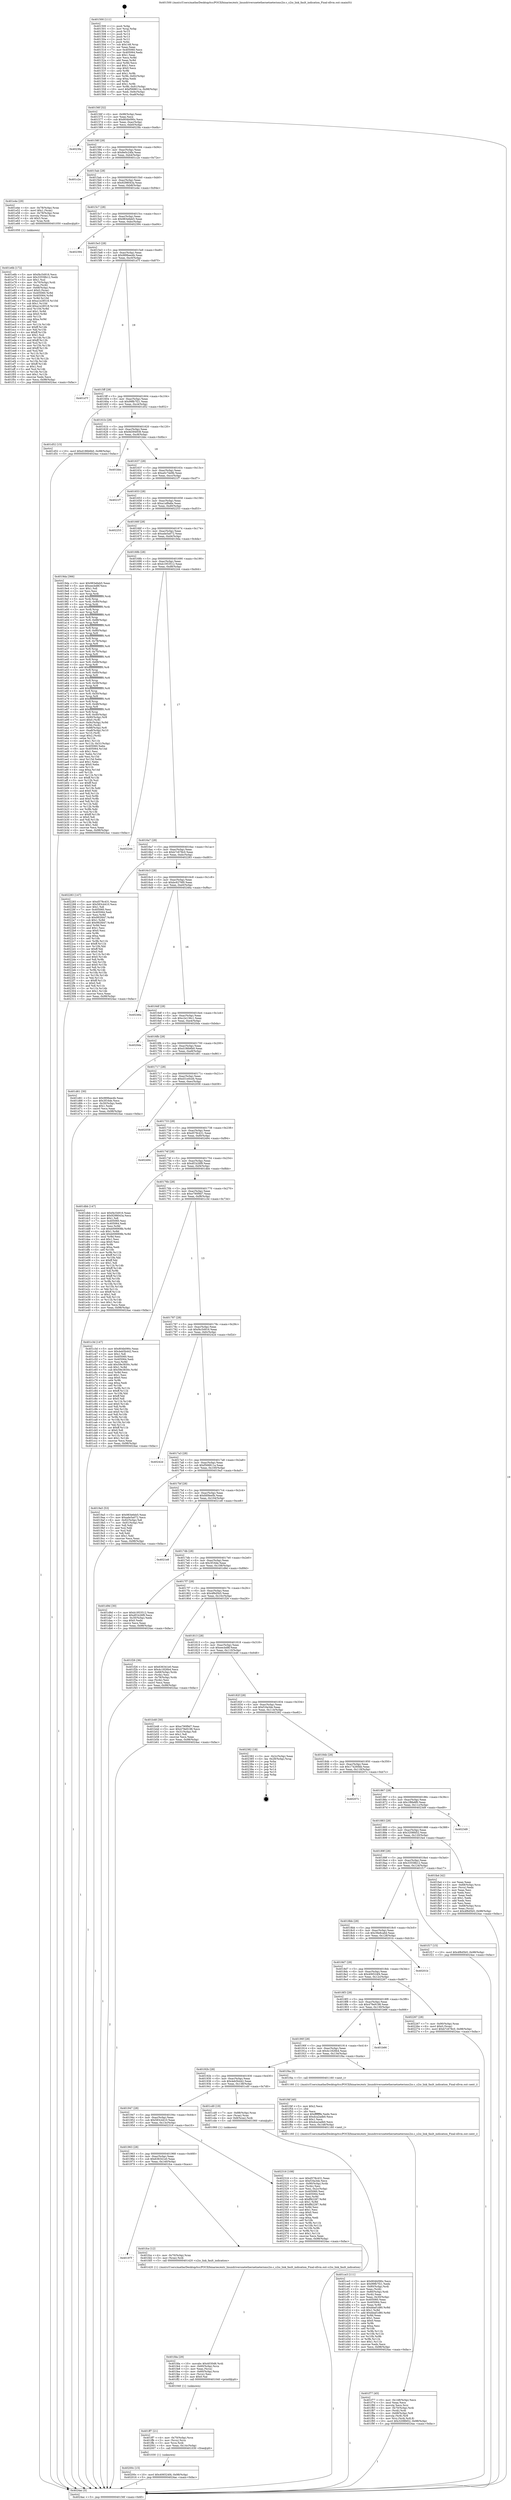 digraph "0x401500" {
  label = "0x401500 (/mnt/c/Users/mathe/Desktop/tcc/POCII/binaries/extr_linuxdriversnetethernetneterions2io.c_s2io_link_fault_indication_Final-ollvm.out::main(0))"
  labelloc = "t"
  node[shape=record]

  Entry [label="",width=0.3,height=0.3,shape=circle,fillcolor=black,style=filled]
  "0x40156f" [label="{
     0x40156f [32]\l
     | [instrs]\l
     &nbsp;&nbsp;0x40156f \<+6\>: mov -0x98(%rbp),%eax\l
     &nbsp;&nbsp;0x401575 \<+2\>: mov %eax,%ecx\l
     &nbsp;&nbsp;0x401577 \<+6\>: sub $0x804b090c,%ecx\l
     &nbsp;&nbsp;0x40157d \<+6\>: mov %eax,-0xac(%rbp)\l
     &nbsp;&nbsp;0x401583 \<+6\>: mov %ecx,-0xb0(%rbp)\l
     &nbsp;&nbsp;0x401589 \<+6\>: je 00000000004023fa \<main+0xefa\>\l
  }"]
  "0x4023fa" [label="{
     0x4023fa\l
  }", style=dashed]
  "0x40158f" [label="{
     0x40158f [28]\l
     | [instrs]\l
     &nbsp;&nbsp;0x40158f \<+5\>: jmp 0000000000401594 \<main+0x94\>\l
     &nbsp;&nbsp;0x401594 \<+6\>: mov -0xac(%rbp),%eax\l
     &nbsp;&nbsp;0x40159a \<+5\>: sub $0x8e0c24fa,%eax\l
     &nbsp;&nbsp;0x40159f \<+6\>: mov %eax,-0xb4(%rbp)\l
     &nbsp;&nbsp;0x4015a5 \<+6\>: je 0000000000401c2e \<main+0x72e\>\l
  }"]
  Exit [label="",width=0.3,height=0.3,shape=circle,fillcolor=black,style=filled,peripheries=2]
  "0x401c2e" [label="{
     0x401c2e\l
  }", style=dashed]
  "0x4015ab" [label="{
     0x4015ab [28]\l
     | [instrs]\l
     &nbsp;&nbsp;0x4015ab \<+5\>: jmp 00000000004015b0 \<main+0xb0\>\l
     &nbsp;&nbsp;0x4015b0 \<+6\>: mov -0xac(%rbp),%eax\l
     &nbsp;&nbsp;0x4015b6 \<+5\>: sub $0x9298043a,%eax\l
     &nbsp;&nbsp;0x4015bb \<+6\>: mov %eax,-0xb8(%rbp)\l
     &nbsp;&nbsp;0x4015c1 \<+6\>: je 0000000000401e4e \<main+0x94e\>\l
  }"]
  "0x40200c" [label="{
     0x40200c [15]\l
     | [instrs]\l
     &nbsp;&nbsp;0x40200c \<+10\>: movl $0x406524f4,-0x98(%rbp)\l
     &nbsp;&nbsp;0x402016 \<+5\>: jmp 00000000004024ac \<main+0xfac\>\l
  }"]
  "0x401e4e" [label="{
     0x401e4e [29]\l
     | [instrs]\l
     &nbsp;&nbsp;0x401e4e \<+4\>: mov -0x78(%rbp),%rax\l
     &nbsp;&nbsp;0x401e52 \<+6\>: movl $0x1,(%rax)\l
     &nbsp;&nbsp;0x401e58 \<+4\>: mov -0x78(%rbp),%rax\l
     &nbsp;&nbsp;0x401e5c \<+3\>: movslq (%rax),%rax\l
     &nbsp;&nbsp;0x401e5f \<+4\>: shl $0x3,%rax\l
     &nbsp;&nbsp;0x401e63 \<+3\>: mov %rax,%rdi\l
     &nbsp;&nbsp;0x401e66 \<+5\>: call 0000000000401050 \<malloc@plt\>\l
     | [calls]\l
     &nbsp;&nbsp;0x401050 \{1\} (unknown)\l
  }"]
  "0x4015c7" [label="{
     0x4015c7 [28]\l
     | [instrs]\l
     &nbsp;&nbsp;0x4015c7 \<+5\>: jmp 00000000004015cc \<main+0xcc\>\l
     &nbsp;&nbsp;0x4015cc \<+6\>: mov -0xac(%rbp),%eax\l
     &nbsp;&nbsp;0x4015d2 \<+5\>: sub $0x983e6eb5,%eax\l
     &nbsp;&nbsp;0x4015d7 \<+6\>: mov %eax,-0xbc(%rbp)\l
     &nbsp;&nbsp;0x4015dd \<+6\>: je 0000000000402394 \<main+0xe94\>\l
  }"]
  "0x401ff7" [label="{
     0x401ff7 [21]\l
     | [instrs]\l
     &nbsp;&nbsp;0x401ff7 \<+4\>: mov -0x70(%rbp),%rcx\l
     &nbsp;&nbsp;0x401ffb \<+3\>: mov (%rcx),%rcx\l
     &nbsp;&nbsp;0x401ffe \<+3\>: mov %rcx,%rdi\l
     &nbsp;&nbsp;0x402001 \<+6\>: mov %eax,-0x14c(%rbp)\l
     &nbsp;&nbsp;0x402007 \<+5\>: call 0000000000401030 \<free@plt\>\l
     | [calls]\l
     &nbsp;&nbsp;0x401030 \{1\} (unknown)\l
  }"]
  "0x402394" [label="{
     0x402394\l
  }", style=dashed]
  "0x4015e3" [label="{
     0x4015e3 [28]\l
     | [instrs]\l
     &nbsp;&nbsp;0x4015e3 \<+5\>: jmp 00000000004015e8 \<main+0xe8\>\l
     &nbsp;&nbsp;0x4015e8 \<+6\>: mov -0xac(%rbp),%eax\l
     &nbsp;&nbsp;0x4015ee \<+5\>: sub $0x989bee4b,%eax\l
     &nbsp;&nbsp;0x4015f3 \<+6\>: mov %eax,-0xc0(%rbp)\l
     &nbsp;&nbsp;0x4015f9 \<+6\>: je 0000000000401d7f \<main+0x87f\>\l
  }"]
  "0x401fda" [label="{
     0x401fda [29]\l
     | [instrs]\l
     &nbsp;&nbsp;0x401fda \<+10\>: movabs $0x4030d6,%rdi\l
     &nbsp;&nbsp;0x401fe4 \<+4\>: mov -0x60(%rbp),%rcx\l
     &nbsp;&nbsp;0x401fe8 \<+2\>: mov %eax,(%rcx)\l
     &nbsp;&nbsp;0x401fea \<+4\>: mov -0x60(%rbp),%rcx\l
     &nbsp;&nbsp;0x401fee \<+2\>: mov (%rcx),%esi\l
     &nbsp;&nbsp;0x401ff0 \<+2\>: mov $0x0,%al\l
     &nbsp;&nbsp;0x401ff2 \<+5\>: call 0000000000401040 \<printf@plt\>\l
     | [calls]\l
     &nbsp;&nbsp;0x401040 \{1\} (unknown)\l
  }"]
  "0x401d7f" [label="{
     0x401d7f\l
  }", style=dashed]
  "0x4015ff" [label="{
     0x4015ff [28]\l
     | [instrs]\l
     &nbsp;&nbsp;0x4015ff \<+5\>: jmp 0000000000401604 \<main+0x104\>\l
     &nbsp;&nbsp;0x401604 \<+6\>: mov -0xac(%rbp),%eax\l
     &nbsp;&nbsp;0x40160a \<+5\>: sub $0x99fb7f21,%eax\l
     &nbsp;&nbsp;0x40160f \<+6\>: mov %eax,-0xc4(%rbp)\l
     &nbsp;&nbsp;0x401615 \<+6\>: je 0000000000401d52 \<main+0x852\>\l
  }"]
  "0x40197f" [label="{
     0x40197f\l
  }", style=dashed]
  "0x401d52" [label="{
     0x401d52 [15]\l
     | [instrs]\l
     &nbsp;&nbsp;0x401d52 \<+10\>: movl $0xd186b6b0,-0x98(%rbp)\l
     &nbsp;&nbsp;0x401d5c \<+5\>: jmp 00000000004024ac \<main+0xfac\>\l
  }"]
  "0x40161b" [label="{
     0x40161b [28]\l
     | [instrs]\l
     &nbsp;&nbsp;0x40161b \<+5\>: jmp 0000000000401620 \<main+0x120\>\l
     &nbsp;&nbsp;0x401620 \<+6\>: mov -0xac(%rbp),%eax\l
     &nbsp;&nbsp;0x401626 \<+5\>: sub $0x9d394938,%eax\l
     &nbsp;&nbsp;0x40162b \<+6\>: mov %eax,-0xc8(%rbp)\l
     &nbsp;&nbsp;0x401631 \<+6\>: je 0000000000401bbc \<main+0x6bc\>\l
  }"]
  "0x401fce" [label="{
     0x401fce [12]\l
     | [instrs]\l
     &nbsp;&nbsp;0x401fce \<+4\>: mov -0x70(%rbp),%rax\l
     &nbsp;&nbsp;0x401fd2 \<+3\>: mov (%rax),%rdi\l
     &nbsp;&nbsp;0x401fd5 \<+5\>: call 0000000000401420 \<s2io_link_fault_indication\>\l
     | [calls]\l
     &nbsp;&nbsp;0x401420 \{1\} (/mnt/c/Users/mathe/Desktop/tcc/POCII/binaries/extr_linuxdriversnetethernetneterions2io.c_s2io_link_fault_indication_Final-ollvm.out::s2io_link_fault_indication)\l
  }"]
  "0x401bbc" [label="{
     0x401bbc\l
  }", style=dashed]
  "0x401637" [label="{
     0x401637 [28]\l
     | [instrs]\l
     &nbsp;&nbsp;0x401637 \<+5\>: jmp 000000000040163c \<main+0x13c\>\l
     &nbsp;&nbsp;0x40163c \<+6\>: mov -0xac(%rbp),%eax\l
     &nbsp;&nbsp;0x401642 \<+5\>: sub $0xa0c74e9b,%eax\l
     &nbsp;&nbsp;0x401647 \<+6\>: mov %eax,-0xcc(%rbp)\l
     &nbsp;&nbsp;0x40164d \<+6\>: je 00000000004021f7 \<main+0xcf7\>\l
  }"]
  "0x401963" [label="{
     0x401963 [28]\l
     | [instrs]\l
     &nbsp;&nbsp;0x401963 \<+5\>: jmp 0000000000401968 \<main+0x468\>\l
     &nbsp;&nbsp;0x401968 \<+6\>: mov -0xac(%rbp),%eax\l
     &nbsp;&nbsp;0x40196e \<+5\>: sub $0x636341e0,%eax\l
     &nbsp;&nbsp;0x401973 \<+6\>: mov %eax,-0x140(%rbp)\l
     &nbsp;&nbsp;0x401979 \<+6\>: je 0000000000401fce \<main+0xace\>\l
  }"]
  "0x4021f7" [label="{
     0x4021f7\l
  }", style=dashed]
  "0x401653" [label="{
     0x401653 [28]\l
     | [instrs]\l
     &nbsp;&nbsp;0x401653 \<+5\>: jmp 0000000000401658 \<main+0x158\>\l
     &nbsp;&nbsp;0x401658 \<+6\>: mov -0xac(%rbp),%eax\l
     &nbsp;&nbsp;0x40165e \<+5\>: sub $0xa1af8a6e,%eax\l
     &nbsp;&nbsp;0x401663 \<+6\>: mov %eax,-0xd0(%rbp)\l
     &nbsp;&nbsp;0x401669 \<+6\>: je 0000000000402253 \<main+0xd53\>\l
  }"]
  "0x402316" [label="{
     0x402316 [108]\l
     | [instrs]\l
     &nbsp;&nbsp;0x402316 \<+5\>: mov $0xd578c431,%eax\l
     &nbsp;&nbsp;0x40231b \<+5\>: mov $0xf16a3de,%ecx\l
     &nbsp;&nbsp;0x402320 \<+7\>: mov -0x90(%rbp),%rdx\l
     &nbsp;&nbsp;0x402327 \<+2\>: mov (%rdx),%esi\l
     &nbsp;&nbsp;0x402329 \<+3\>: mov %esi,-0x2c(%rbp)\l
     &nbsp;&nbsp;0x40232c \<+7\>: mov 0x405060,%esi\l
     &nbsp;&nbsp;0x402333 \<+7\>: mov 0x405064,%edi\l
     &nbsp;&nbsp;0x40233a \<+3\>: mov %esi,%r8d\l
     &nbsp;&nbsp;0x40233d \<+7\>: sub $0xff42287,%r8d\l
     &nbsp;&nbsp;0x402344 \<+4\>: sub $0x1,%r8d\l
     &nbsp;&nbsp;0x402348 \<+7\>: add $0xff42287,%r8d\l
     &nbsp;&nbsp;0x40234f \<+4\>: imul %r8d,%esi\l
     &nbsp;&nbsp;0x402353 \<+3\>: and $0x1,%esi\l
     &nbsp;&nbsp;0x402356 \<+3\>: cmp $0x0,%esi\l
     &nbsp;&nbsp;0x402359 \<+4\>: sete %r9b\l
     &nbsp;&nbsp;0x40235d \<+3\>: cmp $0xa,%edi\l
     &nbsp;&nbsp;0x402360 \<+4\>: setl %r10b\l
     &nbsp;&nbsp;0x402364 \<+3\>: mov %r9b,%r11b\l
     &nbsp;&nbsp;0x402367 \<+3\>: and %r10b,%r11b\l
     &nbsp;&nbsp;0x40236a \<+3\>: xor %r10b,%r9b\l
     &nbsp;&nbsp;0x40236d \<+3\>: or %r9b,%r11b\l
     &nbsp;&nbsp;0x402370 \<+4\>: test $0x1,%r11b\l
     &nbsp;&nbsp;0x402374 \<+3\>: cmovne %ecx,%eax\l
     &nbsp;&nbsp;0x402377 \<+6\>: mov %eax,-0x98(%rbp)\l
     &nbsp;&nbsp;0x40237d \<+5\>: jmp 00000000004024ac \<main+0xfac\>\l
  }"]
  "0x402253" [label="{
     0x402253\l
  }", style=dashed]
  "0x40166f" [label="{
     0x40166f [28]\l
     | [instrs]\l
     &nbsp;&nbsp;0x40166f \<+5\>: jmp 0000000000401674 \<main+0x174\>\l
     &nbsp;&nbsp;0x401674 \<+6\>: mov -0xac(%rbp),%eax\l
     &nbsp;&nbsp;0x40167a \<+5\>: sub $0xade5a072,%eax\l
     &nbsp;&nbsp;0x40167f \<+6\>: mov %eax,-0xd4(%rbp)\l
     &nbsp;&nbsp;0x401685 \<+6\>: je 00000000004019da \<main+0x4da\>\l
  }"]
  "0x401f77" [label="{
     0x401f77 [45]\l
     | [instrs]\l
     &nbsp;&nbsp;0x401f77 \<+6\>: mov -0x148(%rbp),%ecx\l
     &nbsp;&nbsp;0x401f7d \<+3\>: imul %eax,%ecx\l
     &nbsp;&nbsp;0x401f80 \<+3\>: movslq %ecx,%rsi\l
     &nbsp;&nbsp;0x401f83 \<+4\>: mov -0x70(%rbp),%rdi\l
     &nbsp;&nbsp;0x401f87 \<+3\>: mov (%rdi),%rdi\l
     &nbsp;&nbsp;0x401f8a \<+4\>: mov -0x68(%rbp),%r8\l
     &nbsp;&nbsp;0x401f8e \<+3\>: movslq (%r8),%r8\l
     &nbsp;&nbsp;0x401f91 \<+4\>: mov %rsi,(%rdi,%r8,8)\l
     &nbsp;&nbsp;0x401f95 \<+10\>: movl $0x3208fd52,-0x98(%rbp)\l
     &nbsp;&nbsp;0x401f9f \<+5\>: jmp 00000000004024ac \<main+0xfac\>\l
  }"]
  "0x4019da" [label="{
     0x4019da [366]\l
     | [instrs]\l
     &nbsp;&nbsp;0x4019da \<+5\>: mov $0x983e6eb5,%eax\l
     &nbsp;&nbsp;0x4019df \<+5\>: mov $0xeecbd8f,%ecx\l
     &nbsp;&nbsp;0x4019e4 \<+2\>: mov $0x1,%dl\l
     &nbsp;&nbsp;0x4019e6 \<+2\>: xor %esi,%esi\l
     &nbsp;&nbsp;0x4019e8 \<+3\>: mov %rsp,%rdi\l
     &nbsp;&nbsp;0x4019eb \<+4\>: add $0xfffffffffffffff0,%rdi\l
     &nbsp;&nbsp;0x4019ef \<+3\>: mov %rdi,%rsp\l
     &nbsp;&nbsp;0x4019f2 \<+7\>: mov %rdi,-0x90(%rbp)\l
     &nbsp;&nbsp;0x4019f9 \<+3\>: mov %rsp,%rdi\l
     &nbsp;&nbsp;0x4019fc \<+4\>: add $0xfffffffffffffff0,%rdi\l
     &nbsp;&nbsp;0x401a00 \<+3\>: mov %rdi,%rsp\l
     &nbsp;&nbsp;0x401a03 \<+3\>: mov %rsp,%r8\l
     &nbsp;&nbsp;0x401a06 \<+4\>: add $0xfffffffffffffff0,%r8\l
     &nbsp;&nbsp;0x401a0a \<+3\>: mov %r8,%rsp\l
     &nbsp;&nbsp;0x401a0d \<+7\>: mov %r8,-0x88(%rbp)\l
     &nbsp;&nbsp;0x401a14 \<+3\>: mov %rsp,%r8\l
     &nbsp;&nbsp;0x401a17 \<+4\>: add $0xfffffffffffffff0,%r8\l
     &nbsp;&nbsp;0x401a1b \<+3\>: mov %r8,%rsp\l
     &nbsp;&nbsp;0x401a1e \<+4\>: mov %r8,-0x80(%rbp)\l
     &nbsp;&nbsp;0x401a22 \<+3\>: mov %rsp,%r8\l
     &nbsp;&nbsp;0x401a25 \<+4\>: add $0xfffffffffffffff0,%r8\l
     &nbsp;&nbsp;0x401a29 \<+3\>: mov %r8,%rsp\l
     &nbsp;&nbsp;0x401a2c \<+4\>: mov %r8,-0x78(%rbp)\l
     &nbsp;&nbsp;0x401a30 \<+3\>: mov %rsp,%r8\l
     &nbsp;&nbsp;0x401a33 \<+4\>: add $0xfffffffffffffff0,%r8\l
     &nbsp;&nbsp;0x401a37 \<+3\>: mov %r8,%rsp\l
     &nbsp;&nbsp;0x401a3a \<+4\>: mov %r8,-0x70(%rbp)\l
     &nbsp;&nbsp;0x401a3e \<+3\>: mov %rsp,%r8\l
     &nbsp;&nbsp;0x401a41 \<+4\>: add $0xfffffffffffffff0,%r8\l
     &nbsp;&nbsp;0x401a45 \<+3\>: mov %r8,%rsp\l
     &nbsp;&nbsp;0x401a48 \<+4\>: mov %r8,-0x68(%rbp)\l
     &nbsp;&nbsp;0x401a4c \<+3\>: mov %rsp,%r8\l
     &nbsp;&nbsp;0x401a4f \<+4\>: add $0xfffffffffffffff0,%r8\l
     &nbsp;&nbsp;0x401a53 \<+3\>: mov %r8,%rsp\l
     &nbsp;&nbsp;0x401a56 \<+4\>: mov %r8,-0x60(%rbp)\l
     &nbsp;&nbsp;0x401a5a \<+3\>: mov %rsp,%r8\l
     &nbsp;&nbsp;0x401a5d \<+4\>: add $0xfffffffffffffff0,%r8\l
     &nbsp;&nbsp;0x401a61 \<+3\>: mov %r8,%rsp\l
     &nbsp;&nbsp;0x401a64 \<+4\>: mov %r8,-0x58(%rbp)\l
     &nbsp;&nbsp;0x401a68 \<+3\>: mov %rsp,%r8\l
     &nbsp;&nbsp;0x401a6b \<+4\>: add $0xfffffffffffffff0,%r8\l
     &nbsp;&nbsp;0x401a6f \<+3\>: mov %r8,%rsp\l
     &nbsp;&nbsp;0x401a72 \<+4\>: mov %r8,-0x50(%rbp)\l
     &nbsp;&nbsp;0x401a76 \<+3\>: mov %rsp,%r8\l
     &nbsp;&nbsp;0x401a79 \<+4\>: add $0xfffffffffffffff0,%r8\l
     &nbsp;&nbsp;0x401a7d \<+3\>: mov %r8,%rsp\l
     &nbsp;&nbsp;0x401a80 \<+4\>: mov %r8,-0x48(%rbp)\l
     &nbsp;&nbsp;0x401a84 \<+3\>: mov %rsp,%r8\l
     &nbsp;&nbsp;0x401a87 \<+4\>: add $0xfffffffffffffff0,%r8\l
     &nbsp;&nbsp;0x401a8b \<+3\>: mov %r8,%rsp\l
     &nbsp;&nbsp;0x401a8e \<+4\>: mov %r8,-0x40(%rbp)\l
     &nbsp;&nbsp;0x401a92 \<+7\>: mov -0x90(%rbp),%r8\l
     &nbsp;&nbsp;0x401a99 \<+7\>: movl $0x0,(%r8)\l
     &nbsp;&nbsp;0x401aa0 \<+7\>: mov -0x9c(%rbp),%r9d\l
     &nbsp;&nbsp;0x401aa7 \<+3\>: mov %r9d,(%rdi)\l
     &nbsp;&nbsp;0x401aaa \<+7\>: mov -0x88(%rbp),%r8\l
     &nbsp;&nbsp;0x401ab1 \<+7\>: mov -0xa8(%rbp),%r10\l
     &nbsp;&nbsp;0x401ab8 \<+3\>: mov %r10,(%r8)\l
     &nbsp;&nbsp;0x401abb \<+3\>: cmpl $0x2,(%rdi)\l
     &nbsp;&nbsp;0x401abe \<+4\>: setne %r11b\l
     &nbsp;&nbsp;0x401ac2 \<+4\>: and $0x1,%r11b\l
     &nbsp;&nbsp;0x401ac6 \<+4\>: mov %r11b,-0x31(%rbp)\l
     &nbsp;&nbsp;0x401aca \<+7\>: mov 0x405060,%ebx\l
     &nbsp;&nbsp;0x401ad1 \<+8\>: mov 0x405064,%r14d\l
     &nbsp;&nbsp;0x401ad9 \<+3\>: sub $0x1,%esi\l
     &nbsp;&nbsp;0x401adc \<+3\>: mov %ebx,%r15d\l
     &nbsp;&nbsp;0x401adf \<+3\>: add %esi,%r15d\l
     &nbsp;&nbsp;0x401ae2 \<+4\>: imul %r15d,%ebx\l
     &nbsp;&nbsp;0x401ae6 \<+3\>: and $0x1,%ebx\l
     &nbsp;&nbsp;0x401ae9 \<+3\>: cmp $0x0,%ebx\l
     &nbsp;&nbsp;0x401aec \<+4\>: sete %r11b\l
     &nbsp;&nbsp;0x401af0 \<+4\>: cmp $0xa,%r14d\l
     &nbsp;&nbsp;0x401af4 \<+4\>: setl %r12b\l
     &nbsp;&nbsp;0x401af8 \<+3\>: mov %r11b,%r13b\l
     &nbsp;&nbsp;0x401afb \<+4\>: xor $0xff,%r13b\l
     &nbsp;&nbsp;0x401aff \<+3\>: mov %r12b,%sil\l
     &nbsp;&nbsp;0x401b02 \<+4\>: xor $0xff,%sil\l
     &nbsp;&nbsp;0x401b06 \<+3\>: xor $0x0,%dl\l
     &nbsp;&nbsp;0x401b09 \<+3\>: mov %r13b,%dil\l
     &nbsp;&nbsp;0x401b0c \<+4\>: and $0x0,%dil\l
     &nbsp;&nbsp;0x401b10 \<+3\>: and %dl,%r11b\l
     &nbsp;&nbsp;0x401b13 \<+3\>: mov %sil,%r8b\l
     &nbsp;&nbsp;0x401b16 \<+4\>: and $0x0,%r8b\l
     &nbsp;&nbsp;0x401b1a \<+3\>: and %dl,%r12b\l
     &nbsp;&nbsp;0x401b1d \<+3\>: or %r11b,%dil\l
     &nbsp;&nbsp;0x401b20 \<+3\>: or %r12b,%r8b\l
     &nbsp;&nbsp;0x401b23 \<+3\>: xor %r8b,%dil\l
     &nbsp;&nbsp;0x401b26 \<+3\>: or %sil,%r13b\l
     &nbsp;&nbsp;0x401b29 \<+4\>: xor $0xff,%r13b\l
     &nbsp;&nbsp;0x401b2d \<+3\>: or $0x0,%dl\l
     &nbsp;&nbsp;0x401b30 \<+3\>: and %dl,%r13b\l
     &nbsp;&nbsp;0x401b33 \<+3\>: or %r13b,%dil\l
     &nbsp;&nbsp;0x401b36 \<+4\>: test $0x1,%dil\l
     &nbsp;&nbsp;0x401b3a \<+3\>: cmovne %ecx,%eax\l
     &nbsp;&nbsp;0x401b3d \<+6\>: mov %eax,-0x98(%rbp)\l
     &nbsp;&nbsp;0x401b43 \<+5\>: jmp 00000000004024ac \<main+0xfac\>\l
  }"]
  "0x40168b" [label="{
     0x40168b [28]\l
     | [instrs]\l
     &nbsp;&nbsp;0x40168b \<+5\>: jmp 0000000000401690 \<main+0x190\>\l
     &nbsp;&nbsp;0x401690 \<+6\>: mov -0xac(%rbp),%eax\l
     &nbsp;&nbsp;0x401696 \<+5\>: sub $0xb1953512,%eax\l
     &nbsp;&nbsp;0x40169b \<+6\>: mov %eax,-0xd8(%rbp)\l
     &nbsp;&nbsp;0x4016a1 \<+6\>: je 0000000000402244 \<main+0xd44\>\l
  }"]
  "0x401f4f" [label="{
     0x401f4f [40]\l
     | [instrs]\l
     &nbsp;&nbsp;0x401f4f \<+5\>: mov $0x2,%ecx\l
     &nbsp;&nbsp;0x401f54 \<+1\>: cltd\l
     &nbsp;&nbsp;0x401f55 \<+2\>: idiv %ecx\l
     &nbsp;&nbsp;0x401f57 \<+6\>: imul $0xfffffffe,%edx,%ecx\l
     &nbsp;&nbsp;0x401f5d \<+6\>: add $0xdca2adb0,%ecx\l
     &nbsp;&nbsp;0x401f63 \<+3\>: add $0x1,%ecx\l
     &nbsp;&nbsp;0x401f66 \<+6\>: sub $0xdca2adb0,%ecx\l
     &nbsp;&nbsp;0x401f6c \<+6\>: mov %ecx,-0x148(%rbp)\l
     &nbsp;&nbsp;0x401f72 \<+5\>: call 0000000000401160 \<next_i\>\l
     | [calls]\l
     &nbsp;&nbsp;0x401160 \{1\} (/mnt/c/Users/mathe/Desktop/tcc/POCII/binaries/extr_linuxdriversnetethernetneterions2io.c_s2io_link_fault_indication_Final-ollvm.out::next_i)\l
  }"]
  "0x402244" [label="{
     0x402244\l
  }", style=dashed]
  "0x4016a7" [label="{
     0x4016a7 [28]\l
     | [instrs]\l
     &nbsp;&nbsp;0x4016a7 \<+5\>: jmp 00000000004016ac \<main+0x1ac\>\l
     &nbsp;&nbsp;0x4016ac \<+6\>: mov -0xac(%rbp),%eax\l
     &nbsp;&nbsp;0x4016b2 \<+5\>: sub $0xb7c678c0,%eax\l
     &nbsp;&nbsp;0x4016b7 \<+6\>: mov %eax,-0xdc(%rbp)\l
     &nbsp;&nbsp;0x4016bd \<+6\>: je 0000000000402283 \<main+0xd83\>\l
  }"]
  "0x401e6b" [label="{
     0x401e6b [172]\l
     | [instrs]\l
     &nbsp;&nbsp;0x401e6b \<+5\>: mov $0xf4c54916,%ecx\l
     &nbsp;&nbsp;0x401e70 \<+5\>: mov $0x33558b12,%edx\l
     &nbsp;&nbsp;0x401e75 \<+3\>: mov $0x1,%sil\l
     &nbsp;&nbsp;0x401e78 \<+4\>: mov -0x70(%rbp),%rdi\l
     &nbsp;&nbsp;0x401e7c \<+3\>: mov %rax,(%rdi)\l
     &nbsp;&nbsp;0x401e7f \<+4\>: mov -0x68(%rbp),%rax\l
     &nbsp;&nbsp;0x401e83 \<+6\>: movl $0x0,(%rax)\l
     &nbsp;&nbsp;0x401e89 \<+8\>: mov 0x405060,%r8d\l
     &nbsp;&nbsp;0x401e91 \<+8\>: mov 0x405064,%r9d\l
     &nbsp;&nbsp;0x401e99 \<+3\>: mov %r8d,%r10d\l
     &nbsp;&nbsp;0x401e9c \<+7\>: sub $0xa1e28518,%r10d\l
     &nbsp;&nbsp;0x401ea3 \<+4\>: sub $0x1,%r10d\l
     &nbsp;&nbsp;0x401ea7 \<+7\>: add $0xa1e28518,%r10d\l
     &nbsp;&nbsp;0x401eae \<+4\>: imul %r10d,%r8d\l
     &nbsp;&nbsp;0x401eb2 \<+4\>: and $0x1,%r8d\l
     &nbsp;&nbsp;0x401eb6 \<+4\>: cmp $0x0,%r8d\l
     &nbsp;&nbsp;0x401eba \<+4\>: sete %r11b\l
     &nbsp;&nbsp;0x401ebe \<+4\>: cmp $0xa,%r9d\l
     &nbsp;&nbsp;0x401ec2 \<+3\>: setl %bl\l
     &nbsp;&nbsp;0x401ec5 \<+3\>: mov %r11b,%r14b\l
     &nbsp;&nbsp;0x401ec8 \<+4\>: xor $0xff,%r14b\l
     &nbsp;&nbsp;0x401ecc \<+3\>: mov %bl,%r15b\l
     &nbsp;&nbsp;0x401ecf \<+4\>: xor $0xff,%r15b\l
     &nbsp;&nbsp;0x401ed3 \<+4\>: xor $0x1,%sil\l
     &nbsp;&nbsp;0x401ed7 \<+3\>: mov %r14b,%r12b\l
     &nbsp;&nbsp;0x401eda \<+4\>: and $0xff,%r12b\l
     &nbsp;&nbsp;0x401ede \<+3\>: and %sil,%r11b\l
     &nbsp;&nbsp;0x401ee1 \<+3\>: mov %r15b,%r13b\l
     &nbsp;&nbsp;0x401ee4 \<+4\>: and $0xff,%r13b\l
     &nbsp;&nbsp;0x401ee8 \<+3\>: and %sil,%bl\l
     &nbsp;&nbsp;0x401eeb \<+3\>: or %r11b,%r12b\l
     &nbsp;&nbsp;0x401eee \<+3\>: or %bl,%r13b\l
     &nbsp;&nbsp;0x401ef1 \<+3\>: xor %r13b,%r12b\l
     &nbsp;&nbsp;0x401ef4 \<+3\>: or %r15b,%r14b\l
     &nbsp;&nbsp;0x401ef7 \<+4\>: xor $0xff,%r14b\l
     &nbsp;&nbsp;0x401efb \<+4\>: or $0x1,%sil\l
     &nbsp;&nbsp;0x401eff \<+3\>: and %sil,%r14b\l
     &nbsp;&nbsp;0x401f02 \<+3\>: or %r14b,%r12b\l
     &nbsp;&nbsp;0x401f05 \<+4\>: test $0x1,%r12b\l
     &nbsp;&nbsp;0x401f09 \<+3\>: cmovne %edx,%ecx\l
     &nbsp;&nbsp;0x401f0c \<+6\>: mov %ecx,-0x98(%rbp)\l
     &nbsp;&nbsp;0x401f12 \<+5\>: jmp 00000000004024ac \<main+0xfac\>\l
  }"]
  "0x402283" [label="{
     0x402283 [147]\l
     | [instrs]\l
     &nbsp;&nbsp;0x402283 \<+5\>: mov $0xd578c431,%eax\l
     &nbsp;&nbsp;0x402288 \<+5\>: mov $0x583c4410,%ecx\l
     &nbsp;&nbsp;0x40228d \<+2\>: mov $0x1,%dl\l
     &nbsp;&nbsp;0x40228f \<+7\>: mov 0x405060,%esi\l
     &nbsp;&nbsp;0x402296 \<+7\>: mov 0x405064,%edi\l
     &nbsp;&nbsp;0x40229d \<+3\>: mov %esi,%r8d\l
     &nbsp;&nbsp;0x4022a0 \<+7\>: sub $0x992fd47,%r8d\l
     &nbsp;&nbsp;0x4022a7 \<+4\>: sub $0x1,%r8d\l
     &nbsp;&nbsp;0x4022ab \<+7\>: add $0x992fd47,%r8d\l
     &nbsp;&nbsp;0x4022b2 \<+4\>: imul %r8d,%esi\l
     &nbsp;&nbsp;0x4022b6 \<+3\>: and $0x1,%esi\l
     &nbsp;&nbsp;0x4022b9 \<+3\>: cmp $0x0,%esi\l
     &nbsp;&nbsp;0x4022bc \<+4\>: sete %r9b\l
     &nbsp;&nbsp;0x4022c0 \<+3\>: cmp $0xa,%edi\l
     &nbsp;&nbsp;0x4022c3 \<+4\>: setl %r10b\l
     &nbsp;&nbsp;0x4022c7 \<+3\>: mov %r9b,%r11b\l
     &nbsp;&nbsp;0x4022ca \<+4\>: xor $0xff,%r11b\l
     &nbsp;&nbsp;0x4022ce \<+3\>: mov %r10b,%bl\l
     &nbsp;&nbsp;0x4022d1 \<+3\>: xor $0xff,%bl\l
     &nbsp;&nbsp;0x4022d4 \<+3\>: xor $0x0,%dl\l
     &nbsp;&nbsp;0x4022d7 \<+3\>: mov %r11b,%r14b\l
     &nbsp;&nbsp;0x4022da \<+4\>: and $0x0,%r14b\l
     &nbsp;&nbsp;0x4022de \<+3\>: and %dl,%r9b\l
     &nbsp;&nbsp;0x4022e1 \<+3\>: mov %bl,%r15b\l
     &nbsp;&nbsp;0x4022e4 \<+4\>: and $0x0,%r15b\l
     &nbsp;&nbsp;0x4022e8 \<+3\>: and %dl,%r10b\l
     &nbsp;&nbsp;0x4022eb \<+3\>: or %r9b,%r14b\l
     &nbsp;&nbsp;0x4022ee \<+3\>: or %r10b,%r15b\l
     &nbsp;&nbsp;0x4022f1 \<+3\>: xor %r15b,%r14b\l
     &nbsp;&nbsp;0x4022f4 \<+3\>: or %bl,%r11b\l
     &nbsp;&nbsp;0x4022f7 \<+4\>: xor $0xff,%r11b\l
     &nbsp;&nbsp;0x4022fb \<+3\>: or $0x0,%dl\l
     &nbsp;&nbsp;0x4022fe \<+3\>: and %dl,%r11b\l
     &nbsp;&nbsp;0x402301 \<+3\>: or %r11b,%r14b\l
     &nbsp;&nbsp;0x402304 \<+4\>: test $0x1,%r14b\l
     &nbsp;&nbsp;0x402308 \<+3\>: cmovne %ecx,%eax\l
     &nbsp;&nbsp;0x40230b \<+6\>: mov %eax,-0x98(%rbp)\l
     &nbsp;&nbsp;0x402311 \<+5\>: jmp 00000000004024ac \<main+0xfac\>\l
  }"]
  "0x4016c3" [label="{
     0x4016c3 [28]\l
     | [instrs]\l
     &nbsp;&nbsp;0x4016c3 \<+5\>: jmp 00000000004016c8 \<main+0x1c8\>\l
     &nbsp;&nbsp;0x4016c8 \<+6\>: mov -0xac(%rbp),%eax\l
     &nbsp;&nbsp;0x4016ce \<+5\>: sub $0xbc6276f0,%eax\l
     &nbsp;&nbsp;0x4016d3 \<+6\>: mov %eax,-0xe0(%rbp)\l
     &nbsp;&nbsp;0x4016d9 \<+6\>: je 000000000040246a \<main+0xf6a\>\l
  }"]
  "0x401ce3" [label="{
     0x401ce3 [111]\l
     | [instrs]\l
     &nbsp;&nbsp;0x401ce3 \<+5\>: mov $0x804b090c,%ecx\l
     &nbsp;&nbsp;0x401ce8 \<+5\>: mov $0x99fb7f21,%edx\l
     &nbsp;&nbsp;0x401ced \<+4\>: mov -0x80(%rbp),%rdi\l
     &nbsp;&nbsp;0x401cf1 \<+2\>: mov %eax,(%rdi)\l
     &nbsp;&nbsp;0x401cf3 \<+4\>: mov -0x80(%rbp),%rdi\l
     &nbsp;&nbsp;0x401cf7 \<+2\>: mov (%rdi),%eax\l
     &nbsp;&nbsp;0x401cf9 \<+3\>: mov %eax,-0x30(%rbp)\l
     &nbsp;&nbsp;0x401cfc \<+7\>: mov 0x405060,%eax\l
     &nbsp;&nbsp;0x401d03 \<+7\>: mov 0x405064,%esi\l
     &nbsp;&nbsp;0x401d0a \<+3\>: mov %eax,%r8d\l
     &nbsp;&nbsp;0x401d0d \<+7\>: sub $0xbbaf1d80,%r8d\l
     &nbsp;&nbsp;0x401d14 \<+4\>: sub $0x1,%r8d\l
     &nbsp;&nbsp;0x401d18 \<+7\>: add $0xbbaf1d80,%r8d\l
     &nbsp;&nbsp;0x401d1f \<+4\>: imul %r8d,%eax\l
     &nbsp;&nbsp;0x401d23 \<+3\>: and $0x1,%eax\l
     &nbsp;&nbsp;0x401d26 \<+3\>: cmp $0x0,%eax\l
     &nbsp;&nbsp;0x401d29 \<+4\>: sete %r9b\l
     &nbsp;&nbsp;0x401d2d \<+3\>: cmp $0xa,%esi\l
     &nbsp;&nbsp;0x401d30 \<+4\>: setl %r10b\l
     &nbsp;&nbsp;0x401d34 \<+3\>: mov %r9b,%r11b\l
     &nbsp;&nbsp;0x401d37 \<+3\>: and %r10b,%r11b\l
     &nbsp;&nbsp;0x401d3a \<+3\>: xor %r10b,%r9b\l
     &nbsp;&nbsp;0x401d3d \<+3\>: or %r9b,%r11b\l
     &nbsp;&nbsp;0x401d40 \<+4\>: test $0x1,%r11b\l
     &nbsp;&nbsp;0x401d44 \<+3\>: cmovne %edx,%ecx\l
     &nbsp;&nbsp;0x401d47 \<+6\>: mov %ecx,-0x98(%rbp)\l
     &nbsp;&nbsp;0x401d4d \<+5\>: jmp 00000000004024ac \<main+0xfac\>\l
  }"]
  "0x40246a" [label="{
     0x40246a\l
  }", style=dashed]
  "0x4016df" [label="{
     0x4016df [28]\l
     | [instrs]\l
     &nbsp;&nbsp;0x4016df \<+5\>: jmp 00000000004016e4 \<main+0x1e4\>\l
     &nbsp;&nbsp;0x4016e4 \<+6\>: mov -0xac(%rbp),%eax\l
     &nbsp;&nbsp;0x4016ea \<+5\>: sub $0xc2e136c1,%eax\l
     &nbsp;&nbsp;0x4016ef \<+6\>: mov %eax,-0xe4(%rbp)\l
     &nbsp;&nbsp;0x4016f5 \<+6\>: je 00000000004020da \<main+0xbda\>\l
  }"]
  "0x401947" [label="{
     0x401947 [28]\l
     | [instrs]\l
     &nbsp;&nbsp;0x401947 \<+5\>: jmp 000000000040194c \<main+0x44c\>\l
     &nbsp;&nbsp;0x40194c \<+6\>: mov -0xac(%rbp),%eax\l
     &nbsp;&nbsp;0x401952 \<+5\>: sub $0x583c4410,%eax\l
     &nbsp;&nbsp;0x401957 \<+6\>: mov %eax,-0x13c(%rbp)\l
     &nbsp;&nbsp;0x40195d \<+6\>: je 0000000000402316 \<main+0xe16\>\l
  }"]
  "0x4020da" [label="{
     0x4020da\l
  }", style=dashed]
  "0x4016fb" [label="{
     0x4016fb [28]\l
     | [instrs]\l
     &nbsp;&nbsp;0x4016fb \<+5\>: jmp 0000000000401700 \<main+0x200\>\l
     &nbsp;&nbsp;0x401700 \<+6\>: mov -0xac(%rbp),%eax\l
     &nbsp;&nbsp;0x401706 \<+5\>: sub $0xd186b6b0,%eax\l
     &nbsp;&nbsp;0x40170b \<+6\>: mov %eax,-0xe8(%rbp)\l
     &nbsp;&nbsp;0x401711 \<+6\>: je 0000000000401d61 \<main+0x861\>\l
  }"]
  "0x401cd0" [label="{
     0x401cd0 [19]\l
     | [instrs]\l
     &nbsp;&nbsp;0x401cd0 \<+7\>: mov -0x88(%rbp),%rax\l
     &nbsp;&nbsp;0x401cd7 \<+3\>: mov (%rax),%rax\l
     &nbsp;&nbsp;0x401cda \<+4\>: mov 0x8(%rax),%rdi\l
     &nbsp;&nbsp;0x401cde \<+5\>: call 0000000000401060 \<atoi@plt\>\l
     | [calls]\l
     &nbsp;&nbsp;0x401060 \{1\} (unknown)\l
  }"]
  "0x401d61" [label="{
     0x401d61 [30]\l
     | [instrs]\l
     &nbsp;&nbsp;0x401d61 \<+5\>: mov $0x989bee4b,%eax\l
     &nbsp;&nbsp;0x401d66 \<+5\>: mov $0x3f16de,%ecx\l
     &nbsp;&nbsp;0x401d6b \<+3\>: mov -0x30(%rbp),%edx\l
     &nbsp;&nbsp;0x401d6e \<+3\>: cmp $0x1,%edx\l
     &nbsp;&nbsp;0x401d71 \<+3\>: cmovl %ecx,%eax\l
     &nbsp;&nbsp;0x401d74 \<+6\>: mov %eax,-0x98(%rbp)\l
     &nbsp;&nbsp;0x401d7a \<+5\>: jmp 00000000004024ac \<main+0xfac\>\l
  }"]
  "0x401717" [label="{
     0x401717 [28]\l
     | [instrs]\l
     &nbsp;&nbsp;0x401717 \<+5\>: jmp 000000000040171c \<main+0x21c\>\l
     &nbsp;&nbsp;0x40171c \<+6\>: mov -0xac(%rbp),%eax\l
     &nbsp;&nbsp;0x401722 \<+5\>: sub $0xd31e0cd4,%eax\l
     &nbsp;&nbsp;0x401727 \<+6\>: mov %eax,-0xec(%rbp)\l
     &nbsp;&nbsp;0x40172d \<+6\>: je 0000000000402058 \<main+0xb58\>\l
  }"]
  "0x40192b" [label="{
     0x40192b [28]\l
     | [instrs]\l
     &nbsp;&nbsp;0x40192b \<+5\>: jmp 0000000000401930 \<main+0x430\>\l
     &nbsp;&nbsp;0x401930 \<+6\>: mov -0xac(%rbp),%eax\l
     &nbsp;&nbsp;0x401936 \<+5\>: sub $0x4eb5b442,%eax\l
     &nbsp;&nbsp;0x40193b \<+6\>: mov %eax,-0x138(%rbp)\l
     &nbsp;&nbsp;0x401941 \<+6\>: je 0000000000401cd0 \<main+0x7d0\>\l
  }"]
  "0x402058" [label="{
     0x402058\l
  }", style=dashed]
  "0x401733" [label="{
     0x401733 [28]\l
     | [instrs]\l
     &nbsp;&nbsp;0x401733 \<+5\>: jmp 0000000000401738 \<main+0x238\>\l
     &nbsp;&nbsp;0x401738 \<+6\>: mov -0xac(%rbp),%eax\l
     &nbsp;&nbsp;0x40173e \<+5\>: sub $0xd578c431,%eax\l
     &nbsp;&nbsp;0x401743 \<+6\>: mov %eax,-0xf0(%rbp)\l
     &nbsp;&nbsp;0x401749 \<+6\>: je 0000000000402494 \<main+0xf94\>\l
  }"]
  "0x401f4a" [label="{
     0x401f4a [5]\l
     | [instrs]\l
     &nbsp;&nbsp;0x401f4a \<+5\>: call 0000000000401160 \<next_i\>\l
     | [calls]\l
     &nbsp;&nbsp;0x401160 \{1\} (/mnt/c/Users/mathe/Desktop/tcc/POCII/binaries/extr_linuxdriversnetethernetneterions2io.c_s2io_link_fault_indication_Final-ollvm.out::next_i)\l
  }"]
  "0x402494" [label="{
     0x402494\l
  }", style=dashed]
  "0x40174f" [label="{
     0x40174f [28]\l
     | [instrs]\l
     &nbsp;&nbsp;0x40174f \<+5\>: jmp 0000000000401754 \<main+0x254\>\l
     &nbsp;&nbsp;0x401754 \<+6\>: mov -0xac(%rbp),%eax\l
     &nbsp;&nbsp;0x40175a \<+5\>: sub $0xdf1b26f9,%eax\l
     &nbsp;&nbsp;0x40175f \<+6\>: mov %eax,-0xf4(%rbp)\l
     &nbsp;&nbsp;0x401765 \<+6\>: je 0000000000401dbb \<main+0x8bb\>\l
  }"]
  "0x40190f" [label="{
     0x40190f [28]\l
     | [instrs]\l
     &nbsp;&nbsp;0x40190f \<+5\>: jmp 0000000000401914 \<main+0x414\>\l
     &nbsp;&nbsp;0x401914 \<+6\>: mov -0xac(%rbp),%eax\l
     &nbsp;&nbsp;0x40191a \<+5\>: sub $0x4c1826b4,%eax\l
     &nbsp;&nbsp;0x40191f \<+6\>: mov %eax,-0x134(%rbp)\l
     &nbsp;&nbsp;0x401925 \<+6\>: je 0000000000401f4a \<main+0xa4a\>\l
  }"]
  "0x401dbb" [label="{
     0x401dbb [147]\l
     | [instrs]\l
     &nbsp;&nbsp;0x401dbb \<+5\>: mov $0xf4c54916,%eax\l
     &nbsp;&nbsp;0x401dc0 \<+5\>: mov $0x9298043a,%ecx\l
     &nbsp;&nbsp;0x401dc5 \<+2\>: mov $0x1,%dl\l
     &nbsp;&nbsp;0x401dc7 \<+7\>: mov 0x405060,%esi\l
     &nbsp;&nbsp;0x401dce \<+7\>: mov 0x405064,%edi\l
     &nbsp;&nbsp;0x401dd5 \<+3\>: mov %esi,%r8d\l
     &nbsp;&nbsp;0x401dd8 \<+7\>: sub $0xb006908b,%r8d\l
     &nbsp;&nbsp;0x401ddf \<+4\>: sub $0x1,%r8d\l
     &nbsp;&nbsp;0x401de3 \<+7\>: add $0xb006908b,%r8d\l
     &nbsp;&nbsp;0x401dea \<+4\>: imul %r8d,%esi\l
     &nbsp;&nbsp;0x401dee \<+3\>: and $0x1,%esi\l
     &nbsp;&nbsp;0x401df1 \<+3\>: cmp $0x0,%esi\l
     &nbsp;&nbsp;0x401df4 \<+4\>: sete %r9b\l
     &nbsp;&nbsp;0x401df8 \<+3\>: cmp $0xa,%edi\l
     &nbsp;&nbsp;0x401dfb \<+4\>: setl %r10b\l
     &nbsp;&nbsp;0x401dff \<+3\>: mov %r9b,%r11b\l
     &nbsp;&nbsp;0x401e02 \<+4\>: xor $0xff,%r11b\l
     &nbsp;&nbsp;0x401e06 \<+3\>: mov %r10b,%bl\l
     &nbsp;&nbsp;0x401e09 \<+3\>: xor $0xff,%bl\l
     &nbsp;&nbsp;0x401e0c \<+3\>: xor $0x1,%dl\l
     &nbsp;&nbsp;0x401e0f \<+3\>: mov %r11b,%r14b\l
     &nbsp;&nbsp;0x401e12 \<+4\>: and $0xff,%r14b\l
     &nbsp;&nbsp;0x401e16 \<+3\>: and %dl,%r9b\l
     &nbsp;&nbsp;0x401e19 \<+3\>: mov %bl,%r15b\l
     &nbsp;&nbsp;0x401e1c \<+4\>: and $0xff,%r15b\l
     &nbsp;&nbsp;0x401e20 \<+3\>: and %dl,%r10b\l
     &nbsp;&nbsp;0x401e23 \<+3\>: or %r9b,%r14b\l
     &nbsp;&nbsp;0x401e26 \<+3\>: or %r10b,%r15b\l
     &nbsp;&nbsp;0x401e29 \<+3\>: xor %r15b,%r14b\l
     &nbsp;&nbsp;0x401e2c \<+3\>: or %bl,%r11b\l
     &nbsp;&nbsp;0x401e2f \<+4\>: xor $0xff,%r11b\l
     &nbsp;&nbsp;0x401e33 \<+3\>: or $0x1,%dl\l
     &nbsp;&nbsp;0x401e36 \<+3\>: and %dl,%r11b\l
     &nbsp;&nbsp;0x401e39 \<+3\>: or %r11b,%r14b\l
     &nbsp;&nbsp;0x401e3c \<+4\>: test $0x1,%r14b\l
     &nbsp;&nbsp;0x401e40 \<+3\>: cmovne %ecx,%eax\l
     &nbsp;&nbsp;0x401e43 \<+6\>: mov %eax,-0x98(%rbp)\l
     &nbsp;&nbsp;0x401e49 \<+5\>: jmp 00000000004024ac \<main+0xfac\>\l
  }"]
  "0x40176b" [label="{
     0x40176b [28]\l
     | [instrs]\l
     &nbsp;&nbsp;0x40176b \<+5\>: jmp 0000000000401770 \<main+0x270\>\l
     &nbsp;&nbsp;0x401770 \<+6\>: mov -0xac(%rbp),%eax\l
     &nbsp;&nbsp;0x401776 \<+5\>: sub $0xe790f9d7,%eax\l
     &nbsp;&nbsp;0x40177b \<+6\>: mov %eax,-0xf8(%rbp)\l
     &nbsp;&nbsp;0x401781 \<+6\>: je 0000000000401c3d \<main+0x73d\>\l
  }"]
  "0x401b66" [label="{
     0x401b66\l
  }", style=dashed]
  "0x401c3d" [label="{
     0x401c3d [147]\l
     | [instrs]\l
     &nbsp;&nbsp;0x401c3d \<+5\>: mov $0x804b090c,%eax\l
     &nbsp;&nbsp;0x401c42 \<+5\>: mov $0x4eb5b442,%ecx\l
     &nbsp;&nbsp;0x401c47 \<+2\>: mov $0x1,%dl\l
     &nbsp;&nbsp;0x401c49 \<+7\>: mov 0x405060,%esi\l
     &nbsp;&nbsp;0x401c50 \<+7\>: mov 0x405064,%edi\l
     &nbsp;&nbsp;0x401c57 \<+3\>: mov %esi,%r8d\l
     &nbsp;&nbsp;0x401c5a \<+7\>: add $0x59e3830c,%r8d\l
     &nbsp;&nbsp;0x401c61 \<+4\>: sub $0x1,%r8d\l
     &nbsp;&nbsp;0x401c65 \<+7\>: sub $0x59e3830c,%r8d\l
     &nbsp;&nbsp;0x401c6c \<+4\>: imul %r8d,%esi\l
     &nbsp;&nbsp;0x401c70 \<+3\>: and $0x1,%esi\l
     &nbsp;&nbsp;0x401c73 \<+3\>: cmp $0x0,%esi\l
     &nbsp;&nbsp;0x401c76 \<+4\>: sete %r9b\l
     &nbsp;&nbsp;0x401c7a \<+3\>: cmp $0xa,%edi\l
     &nbsp;&nbsp;0x401c7d \<+4\>: setl %r10b\l
     &nbsp;&nbsp;0x401c81 \<+3\>: mov %r9b,%r11b\l
     &nbsp;&nbsp;0x401c84 \<+4\>: xor $0xff,%r11b\l
     &nbsp;&nbsp;0x401c88 \<+3\>: mov %r10b,%bl\l
     &nbsp;&nbsp;0x401c8b \<+3\>: xor $0xff,%bl\l
     &nbsp;&nbsp;0x401c8e \<+3\>: xor $0x0,%dl\l
     &nbsp;&nbsp;0x401c91 \<+3\>: mov %r11b,%r14b\l
     &nbsp;&nbsp;0x401c94 \<+4\>: and $0x0,%r14b\l
     &nbsp;&nbsp;0x401c98 \<+3\>: and %dl,%r9b\l
     &nbsp;&nbsp;0x401c9b \<+3\>: mov %bl,%r15b\l
     &nbsp;&nbsp;0x401c9e \<+4\>: and $0x0,%r15b\l
     &nbsp;&nbsp;0x401ca2 \<+3\>: and %dl,%r10b\l
     &nbsp;&nbsp;0x401ca5 \<+3\>: or %r9b,%r14b\l
     &nbsp;&nbsp;0x401ca8 \<+3\>: or %r10b,%r15b\l
     &nbsp;&nbsp;0x401cab \<+3\>: xor %r15b,%r14b\l
     &nbsp;&nbsp;0x401cae \<+3\>: or %bl,%r11b\l
     &nbsp;&nbsp;0x401cb1 \<+4\>: xor $0xff,%r11b\l
     &nbsp;&nbsp;0x401cb5 \<+3\>: or $0x0,%dl\l
     &nbsp;&nbsp;0x401cb8 \<+3\>: and %dl,%r11b\l
     &nbsp;&nbsp;0x401cbb \<+3\>: or %r11b,%r14b\l
     &nbsp;&nbsp;0x401cbe \<+4\>: test $0x1,%r14b\l
     &nbsp;&nbsp;0x401cc2 \<+3\>: cmovne %ecx,%eax\l
     &nbsp;&nbsp;0x401cc5 \<+6\>: mov %eax,-0x98(%rbp)\l
     &nbsp;&nbsp;0x401ccb \<+5\>: jmp 00000000004024ac \<main+0xfac\>\l
  }"]
  "0x401787" [label="{
     0x401787 [28]\l
     | [instrs]\l
     &nbsp;&nbsp;0x401787 \<+5\>: jmp 000000000040178c \<main+0x28c\>\l
     &nbsp;&nbsp;0x40178c \<+6\>: mov -0xac(%rbp),%eax\l
     &nbsp;&nbsp;0x401792 \<+5\>: sub $0xf4c54916,%eax\l
     &nbsp;&nbsp;0x401797 \<+6\>: mov %eax,-0xfc(%rbp)\l
     &nbsp;&nbsp;0x40179d \<+6\>: je 000000000040242d \<main+0xf2d\>\l
  }"]
  "0x4018f3" [label="{
     0x4018f3 [28]\l
     | [instrs]\l
     &nbsp;&nbsp;0x4018f3 \<+5\>: jmp 00000000004018f8 \<main+0x3f8\>\l
     &nbsp;&nbsp;0x4018f8 \<+6\>: mov -0xac(%rbp),%eax\l
     &nbsp;&nbsp;0x4018fe \<+5\>: sub $0x479e9198,%eax\l
     &nbsp;&nbsp;0x401903 \<+6\>: mov %eax,-0x130(%rbp)\l
     &nbsp;&nbsp;0x401909 \<+6\>: je 0000000000401b66 \<main+0x666\>\l
  }"]
  "0x40242d" [label="{
     0x40242d\l
  }", style=dashed]
  "0x4017a3" [label="{
     0x4017a3 [28]\l
     | [instrs]\l
     &nbsp;&nbsp;0x4017a3 \<+5\>: jmp 00000000004017a8 \<main+0x2a8\>\l
     &nbsp;&nbsp;0x4017a8 \<+6\>: mov -0xac(%rbp),%eax\l
     &nbsp;&nbsp;0x4017ae \<+5\>: sub $0xf568811a,%eax\l
     &nbsp;&nbsp;0x4017b3 \<+6\>: mov %eax,-0x100(%rbp)\l
     &nbsp;&nbsp;0x4017b9 \<+6\>: je 00000000004019a5 \<main+0x4a5\>\l
  }"]
  "0x402267" [label="{
     0x402267 [28]\l
     | [instrs]\l
     &nbsp;&nbsp;0x402267 \<+7\>: mov -0x90(%rbp),%rax\l
     &nbsp;&nbsp;0x40226e \<+6\>: movl $0x0,(%rax)\l
     &nbsp;&nbsp;0x402274 \<+10\>: movl $0xb7c678c0,-0x98(%rbp)\l
     &nbsp;&nbsp;0x40227e \<+5\>: jmp 00000000004024ac \<main+0xfac\>\l
  }"]
  "0x4019a5" [label="{
     0x4019a5 [53]\l
     | [instrs]\l
     &nbsp;&nbsp;0x4019a5 \<+5\>: mov $0x983e6eb5,%eax\l
     &nbsp;&nbsp;0x4019aa \<+5\>: mov $0xade5a072,%ecx\l
     &nbsp;&nbsp;0x4019af \<+6\>: mov -0x92(%rbp),%dl\l
     &nbsp;&nbsp;0x4019b5 \<+7\>: mov -0x91(%rbp),%sil\l
     &nbsp;&nbsp;0x4019bc \<+3\>: mov %dl,%dil\l
     &nbsp;&nbsp;0x4019bf \<+3\>: and %sil,%dil\l
     &nbsp;&nbsp;0x4019c2 \<+3\>: xor %sil,%dl\l
     &nbsp;&nbsp;0x4019c5 \<+3\>: or %dl,%dil\l
     &nbsp;&nbsp;0x4019c8 \<+4\>: test $0x1,%dil\l
     &nbsp;&nbsp;0x4019cc \<+3\>: cmovne %ecx,%eax\l
     &nbsp;&nbsp;0x4019cf \<+6\>: mov %eax,-0x98(%rbp)\l
     &nbsp;&nbsp;0x4019d5 \<+5\>: jmp 00000000004024ac \<main+0xfac\>\l
  }"]
  "0x4017bf" [label="{
     0x4017bf [28]\l
     | [instrs]\l
     &nbsp;&nbsp;0x4017bf \<+5\>: jmp 00000000004017c4 \<main+0x2c4\>\l
     &nbsp;&nbsp;0x4017c4 \<+6\>: mov -0xac(%rbp),%eax\l
     &nbsp;&nbsp;0x4017ca \<+5\>: sub $0xfd0fee0b,%eax\l
     &nbsp;&nbsp;0x4017cf \<+6\>: mov %eax,-0x104(%rbp)\l
     &nbsp;&nbsp;0x4017d5 \<+6\>: je 00000000004021e8 \<main+0xce8\>\l
  }"]
  "0x4024ac" [label="{
     0x4024ac [5]\l
     | [instrs]\l
     &nbsp;&nbsp;0x4024ac \<+5\>: jmp 000000000040156f \<main+0x6f\>\l
  }"]
  "0x401500" [label="{
     0x401500 [111]\l
     | [instrs]\l
     &nbsp;&nbsp;0x401500 \<+1\>: push %rbp\l
     &nbsp;&nbsp;0x401501 \<+3\>: mov %rsp,%rbp\l
     &nbsp;&nbsp;0x401504 \<+2\>: push %r15\l
     &nbsp;&nbsp;0x401506 \<+2\>: push %r14\l
     &nbsp;&nbsp;0x401508 \<+2\>: push %r13\l
     &nbsp;&nbsp;0x40150a \<+2\>: push %r12\l
     &nbsp;&nbsp;0x40150c \<+1\>: push %rbx\l
     &nbsp;&nbsp;0x40150d \<+7\>: sub $0x148,%rsp\l
     &nbsp;&nbsp;0x401514 \<+2\>: xor %eax,%eax\l
     &nbsp;&nbsp;0x401516 \<+7\>: mov 0x405060,%ecx\l
     &nbsp;&nbsp;0x40151d \<+7\>: mov 0x405064,%edx\l
     &nbsp;&nbsp;0x401524 \<+3\>: sub $0x1,%eax\l
     &nbsp;&nbsp;0x401527 \<+3\>: mov %ecx,%r8d\l
     &nbsp;&nbsp;0x40152a \<+3\>: add %eax,%r8d\l
     &nbsp;&nbsp;0x40152d \<+4\>: imul %r8d,%ecx\l
     &nbsp;&nbsp;0x401531 \<+3\>: and $0x1,%ecx\l
     &nbsp;&nbsp;0x401534 \<+3\>: cmp $0x0,%ecx\l
     &nbsp;&nbsp;0x401537 \<+4\>: sete %r9b\l
     &nbsp;&nbsp;0x40153b \<+4\>: and $0x1,%r9b\l
     &nbsp;&nbsp;0x40153f \<+7\>: mov %r9b,-0x92(%rbp)\l
     &nbsp;&nbsp;0x401546 \<+3\>: cmp $0xa,%edx\l
     &nbsp;&nbsp;0x401549 \<+4\>: setl %r9b\l
     &nbsp;&nbsp;0x40154d \<+4\>: and $0x1,%r9b\l
     &nbsp;&nbsp;0x401551 \<+7\>: mov %r9b,-0x91(%rbp)\l
     &nbsp;&nbsp;0x401558 \<+10\>: movl $0xf568811a,-0x98(%rbp)\l
     &nbsp;&nbsp;0x401562 \<+6\>: mov %edi,-0x9c(%rbp)\l
     &nbsp;&nbsp;0x401568 \<+7\>: mov %rsi,-0xa8(%rbp)\l
  }"]
  "0x4018d7" [label="{
     0x4018d7 [28]\l
     | [instrs]\l
     &nbsp;&nbsp;0x4018d7 \<+5\>: jmp 00000000004018dc \<main+0x3dc\>\l
     &nbsp;&nbsp;0x4018dc \<+6\>: mov -0xac(%rbp),%eax\l
     &nbsp;&nbsp;0x4018e2 \<+5\>: sub $0x406524f4,%eax\l
     &nbsp;&nbsp;0x4018e7 \<+6\>: mov %eax,-0x12c(%rbp)\l
     &nbsp;&nbsp;0x4018ed \<+6\>: je 0000000000402267 \<main+0xd67\>\l
  }"]
  "0x40201b" [label="{
     0x40201b\l
  }", style=dashed]
  "0x4021e8" [label="{
     0x4021e8\l
  }", style=dashed]
  "0x4017db" [label="{
     0x4017db [28]\l
     | [instrs]\l
     &nbsp;&nbsp;0x4017db \<+5\>: jmp 00000000004017e0 \<main+0x2e0\>\l
     &nbsp;&nbsp;0x4017e0 \<+6\>: mov -0xac(%rbp),%eax\l
     &nbsp;&nbsp;0x4017e6 \<+5\>: sub $0x3f16de,%eax\l
     &nbsp;&nbsp;0x4017eb \<+6\>: mov %eax,-0x108(%rbp)\l
     &nbsp;&nbsp;0x4017f1 \<+6\>: je 0000000000401d9d \<main+0x89d\>\l
  }"]
  "0x4018bb" [label="{
     0x4018bb [28]\l
     | [instrs]\l
     &nbsp;&nbsp;0x4018bb \<+5\>: jmp 00000000004018c0 \<main+0x3c0\>\l
     &nbsp;&nbsp;0x4018c0 \<+6\>: mov -0xac(%rbp),%eax\l
     &nbsp;&nbsp;0x4018c6 \<+5\>: sub $0x39e8ca6d,%eax\l
     &nbsp;&nbsp;0x4018cb \<+6\>: mov %eax,-0x128(%rbp)\l
     &nbsp;&nbsp;0x4018d1 \<+6\>: je 000000000040201b \<main+0xb1b\>\l
  }"]
  "0x401d9d" [label="{
     0x401d9d [30]\l
     | [instrs]\l
     &nbsp;&nbsp;0x401d9d \<+5\>: mov $0xb1953512,%eax\l
     &nbsp;&nbsp;0x401da2 \<+5\>: mov $0xdf1b26f9,%ecx\l
     &nbsp;&nbsp;0x401da7 \<+3\>: mov -0x30(%rbp),%edx\l
     &nbsp;&nbsp;0x401daa \<+3\>: cmp $0x0,%edx\l
     &nbsp;&nbsp;0x401dad \<+3\>: cmove %ecx,%eax\l
     &nbsp;&nbsp;0x401db0 \<+6\>: mov %eax,-0x98(%rbp)\l
     &nbsp;&nbsp;0x401db6 \<+5\>: jmp 00000000004024ac \<main+0xfac\>\l
  }"]
  "0x4017f7" [label="{
     0x4017f7 [28]\l
     | [instrs]\l
     &nbsp;&nbsp;0x4017f7 \<+5\>: jmp 00000000004017fc \<main+0x2fc\>\l
     &nbsp;&nbsp;0x4017fc \<+6\>: mov -0xac(%rbp),%eax\l
     &nbsp;&nbsp;0x401802 \<+5\>: sub $0x4f6d5b5,%eax\l
     &nbsp;&nbsp;0x401807 \<+6\>: mov %eax,-0x10c(%rbp)\l
     &nbsp;&nbsp;0x40180d \<+6\>: je 0000000000401f26 \<main+0xa26\>\l
  }"]
  "0x401f17" [label="{
     0x401f17 [15]\l
     | [instrs]\l
     &nbsp;&nbsp;0x401f17 \<+10\>: movl $0x4f6d5b5,-0x98(%rbp)\l
     &nbsp;&nbsp;0x401f21 \<+5\>: jmp 00000000004024ac \<main+0xfac\>\l
  }"]
  "0x401f26" [label="{
     0x401f26 [36]\l
     | [instrs]\l
     &nbsp;&nbsp;0x401f26 \<+5\>: mov $0x636341e0,%eax\l
     &nbsp;&nbsp;0x401f2b \<+5\>: mov $0x4c1826b4,%ecx\l
     &nbsp;&nbsp;0x401f30 \<+4\>: mov -0x68(%rbp),%rdx\l
     &nbsp;&nbsp;0x401f34 \<+2\>: mov (%rdx),%esi\l
     &nbsp;&nbsp;0x401f36 \<+4\>: mov -0x78(%rbp),%rdx\l
     &nbsp;&nbsp;0x401f3a \<+2\>: cmp (%rdx),%esi\l
     &nbsp;&nbsp;0x401f3c \<+3\>: cmovl %ecx,%eax\l
     &nbsp;&nbsp;0x401f3f \<+6\>: mov %eax,-0x98(%rbp)\l
     &nbsp;&nbsp;0x401f45 \<+5\>: jmp 00000000004024ac \<main+0xfac\>\l
  }"]
  "0x401813" [label="{
     0x401813 [28]\l
     | [instrs]\l
     &nbsp;&nbsp;0x401813 \<+5\>: jmp 0000000000401818 \<main+0x318\>\l
     &nbsp;&nbsp;0x401818 \<+6\>: mov -0xac(%rbp),%eax\l
     &nbsp;&nbsp;0x40181e \<+5\>: sub $0xeecbd8f,%eax\l
     &nbsp;&nbsp;0x401823 \<+6\>: mov %eax,-0x110(%rbp)\l
     &nbsp;&nbsp;0x401829 \<+6\>: je 0000000000401b48 \<main+0x648\>\l
  }"]
  "0x40189f" [label="{
     0x40189f [28]\l
     | [instrs]\l
     &nbsp;&nbsp;0x40189f \<+5\>: jmp 00000000004018a4 \<main+0x3a4\>\l
     &nbsp;&nbsp;0x4018a4 \<+6\>: mov -0xac(%rbp),%eax\l
     &nbsp;&nbsp;0x4018aa \<+5\>: sub $0x33558b12,%eax\l
     &nbsp;&nbsp;0x4018af \<+6\>: mov %eax,-0x124(%rbp)\l
     &nbsp;&nbsp;0x4018b5 \<+6\>: je 0000000000401f17 \<main+0xa17\>\l
  }"]
  "0x401b48" [label="{
     0x401b48 [30]\l
     | [instrs]\l
     &nbsp;&nbsp;0x401b48 \<+5\>: mov $0xe790f9d7,%eax\l
     &nbsp;&nbsp;0x401b4d \<+5\>: mov $0x479e9198,%ecx\l
     &nbsp;&nbsp;0x401b52 \<+3\>: mov -0x31(%rbp),%dl\l
     &nbsp;&nbsp;0x401b55 \<+3\>: test $0x1,%dl\l
     &nbsp;&nbsp;0x401b58 \<+3\>: cmovne %ecx,%eax\l
     &nbsp;&nbsp;0x401b5b \<+6\>: mov %eax,-0x98(%rbp)\l
     &nbsp;&nbsp;0x401b61 \<+5\>: jmp 00000000004024ac \<main+0xfac\>\l
  }"]
  "0x40182f" [label="{
     0x40182f [28]\l
     | [instrs]\l
     &nbsp;&nbsp;0x40182f \<+5\>: jmp 0000000000401834 \<main+0x334\>\l
     &nbsp;&nbsp;0x401834 \<+6\>: mov -0xac(%rbp),%eax\l
     &nbsp;&nbsp;0x40183a \<+5\>: sub $0xf16a3de,%eax\l
     &nbsp;&nbsp;0x40183f \<+6\>: mov %eax,-0x114(%rbp)\l
     &nbsp;&nbsp;0x401845 \<+6\>: je 0000000000402382 \<main+0xe82\>\l
  }"]
  "0x401fa4" [label="{
     0x401fa4 [42]\l
     | [instrs]\l
     &nbsp;&nbsp;0x401fa4 \<+2\>: xor %eax,%eax\l
     &nbsp;&nbsp;0x401fa6 \<+4\>: mov -0x68(%rbp),%rcx\l
     &nbsp;&nbsp;0x401faa \<+2\>: mov (%rcx),%edx\l
     &nbsp;&nbsp;0x401fac \<+2\>: mov %eax,%esi\l
     &nbsp;&nbsp;0x401fae \<+2\>: sub %edx,%esi\l
     &nbsp;&nbsp;0x401fb0 \<+2\>: mov %eax,%edx\l
     &nbsp;&nbsp;0x401fb2 \<+3\>: sub $0x1,%edx\l
     &nbsp;&nbsp;0x401fb5 \<+2\>: add %edx,%esi\l
     &nbsp;&nbsp;0x401fb7 \<+2\>: sub %esi,%eax\l
     &nbsp;&nbsp;0x401fb9 \<+4\>: mov -0x68(%rbp),%rcx\l
     &nbsp;&nbsp;0x401fbd \<+2\>: mov %eax,(%rcx)\l
     &nbsp;&nbsp;0x401fbf \<+10\>: movl $0x4f6d5b5,-0x98(%rbp)\l
     &nbsp;&nbsp;0x401fc9 \<+5\>: jmp 00000000004024ac \<main+0xfac\>\l
  }"]
  "0x402382" [label="{
     0x402382 [18]\l
     | [instrs]\l
     &nbsp;&nbsp;0x402382 \<+3\>: mov -0x2c(%rbp),%eax\l
     &nbsp;&nbsp;0x402385 \<+4\>: lea -0x28(%rbp),%rsp\l
     &nbsp;&nbsp;0x402389 \<+1\>: pop %rbx\l
     &nbsp;&nbsp;0x40238a \<+2\>: pop %r12\l
     &nbsp;&nbsp;0x40238c \<+2\>: pop %r13\l
     &nbsp;&nbsp;0x40238e \<+2\>: pop %r14\l
     &nbsp;&nbsp;0x402390 \<+2\>: pop %r15\l
     &nbsp;&nbsp;0x402392 \<+1\>: pop %rbp\l
     &nbsp;&nbsp;0x402393 \<+1\>: ret\l
  }"]
  "0x40184b" [label="{
     0x40184b [28]\l
     | [instrs]\l
     &nbsp;&nbsp;0x40184b \<+5\>: jmp 0000000000401850 \<main+0x350\>\l
     &nbsp;&nbsp;0x401850 \<+6\>: mov -0xac(%rbp),%eax\l
     &nbsp;&nbsp;0x401856 \<+5\>: sub $0x174260bb,%eax\l
     &nbsp;&nbsp;0x40185b \<+6\>: mov %eax,-0x118(%rbp)\l
     &nbsp;&nbsp;0x401861 \<+6\>: je 000000000040207c \<main+0xb7c\>\l
  }"]
  "0x401883" [label="{
     0x401883 [28]\l
     | [instrs]\l
     &nbsp;&nbsp;0x401883 \<+5\>: jmp 0000000000401888 \<main+0x388\>\l
     &nbsp;&nbsp;0x401888 \<+6\>: mov -0xac(%rbp),%eax\l
     &nbsp;&nbsp;0x40188e \<+5\>: sub $0x3208fd52,%eax\l
     &nbsp;&nbsp;0x401893 \<+6\>: mov %eax,-0x120(%rbp)\l
     &nbsp;&nbsp;0x401899 \<+6\>: je 0000000000401fa4 \<main+0xaa4\>\l
  }"]
  "0x40207c" [label="{
     0x40207c\l
  }", style=dashed]
  "0x401867" [label="{
     0x401867 [28]\l
     | [instrs]\l
     &nbsp;&nbsp;0x401867 \<+5\>: jmp 000000000040186c \<main+0x36c\>\l
     &nbsp;&nbsp;0x40186c \<+6\>: mov -0xac(%rbp),%eax\l
     &nbsp;&nbsp;0x401872 \<+5\>: sub $0x1f8fe8f0,%eax\l
     &nbsp;&nbsp;0x401877 \<+6\>: mov %eax,-0x11c(%rbp)\l
     &nbsp;&nbsp;0x40187d \<+6\>: je 00000000004023d9 \<main+0xed9\>\l
  }"]
  "0x4023d9" [label="{
     0x4023d9\l
  }", style=dashed]
  Entry -> "0x401500" [label=" 1"]
  "0x40156f" -> "0x4023fa" [label=" 0"]
  "0x40156f" -> "0x40158f" [label=" 20"]
  "0x402382" -> Exit [label=" 1"]
  "0x40158f" -> "0x401c2e" [label=" 0"]
  "0x40158f" -> "0x4015ab" [label=" 20"]
  "0x402316" -> "0x4024ac" [label=" 1"]
  "0x4015ab" -> "0x401e4e" [label=" 1"]
  "0x4015ab" -> "0x4015c7" [label=" 19"]
  "0x402283" -> "0x4024ac" [label=" 1"]
  "0x4015c7" -> "0x402394" [label=" 0"]
  "0x4015c7" -> "0x4015e3" [label=" 19"]
  "0x402267" -> "0x4024ac" [label=" 1"]
  "0x4015e3" -> "0x401d7f" [label=" 0"]
  "0x4015e3" -> "0x4015ff" [label=" 19"]
  "0x40200c" -> "0x4024ac" [label=" 1"]
  "0x4015ff" -> "0x401d52" [label=" 1"]
  "0x4015ff" -> "0x40161b" [label=" 18"]
  "0x401ff7" -> "0x40200c" [label=" 1"]
  "0x40161b" -> "0x401bbc" [label=" 0"]
  "0x40161b" -> "0x401637" [label=" 18"]
  "0x401fda" -> "0x401ff7" [label=" 1"]
  "0x401637" -> "0x4021f7" [label=" 0"]
  "0x401637" -> "0x401653" [label=" 18"]
  "0x401963" -> "0x40197f" [label=" 0"]
  "0x401653" -> "0x402253" [label=" 0"]
  "0x401653" -> "0x40166f" [label=" 18"]
  "0x401963" -> "0x401fce" [label=" 1"]
  "0x40166f" -> "0x4019da" [label=" 1"]
  "0x40166f" -> "0x40168b" [label=" 17"]
  "0x401947" -> "0x401963" [label=" 1"]
  "0x40168b" -> "0x402244" [label=" 0"]
  "0x40168b" -> "0x4016a7" [label=" 17"]
  "0x401947" -> "0x402316" [label=" 1"]
  "0x4016a7" -> "0x402283" [label=" 1"]
  "0x4016a7" -> "0x4016c3" [label=" 16"]
  "0x401fce" -> "0x401fda" [label=" 1"]
  "0x4016c3" -> "0x40246a" [label=" 0"]
  "0x4016c3" -> "0x4016df" [label=" 16"]
  "0x401fa4" -> "0x4024ac" [label=" 1"]
  "0x4016df" -> "0x4020da" [label=" 0"]
  "0x4016df" -> "0x4016fb" [label=" 16"]
  "0x401f77" -> "0x4024ac" [label=" 1"]
  "0x4016fb" -> "0x401d61" [label=" 1"]
  "0x4016fb" -> "0x401717" [label=" 15"]
  "0x401f4f" -> "0x401f77" [label=" 1"]
  "0x401717" -> "0x402058" [label=" 0"]
  "0x401717" -> "0x401733" [label=" 15"]
  "0x401f26" -> "0x4024ac" [label=" 2"]
  "0x401733" -> "0x402494" [label=" 0"]
  "0x401733" -> "0x40174f" [label=" 15"]
  "0x401f17" -> "0x4024ac" [label=" 1"]
  "0x40174f" -> "0x401dbb" [label=" 1"]
  "0x40174f" -> "0x40176b" [label=" 14"]
  "0x401e4e" -> "0x401e6b" [label=" 1"]
  "0x40176b" -> "0x401c3d" [label=" 1"]
  "0x40176b" -> "0x401787" [label=" 13"]
  "0x401dbb" -> "0x4024ac" [label=" 1"]
  "0x401787" -> "0x40242d" [label=" 0"]
  "0x401787" -> "0x4017a3" [label=" 13"]
  "0x401d61" -> "0x4024ac" [label=" 1"]
  "0x4017a3" -> "0x4019a5" [label=" 1"]
  "0x4017a3" -> "0x4017bf" [label=" 12"]
  "0x4019a5" -> "0x4024ac" [label=" 1"]
  "0x401500" -> "0x40156f" [label=" 1"]
  "0x4024ac" -> "0x40156f" [label=" 19"]
  "0x401d52" -> "0x4024ac" [label=" 1"]
  "0x4019da" -> "0x4024ac" [label=" 1"]
  "0x401cd0" -> "0x401ce3" [label=" 1"]
  "0x4017bf" -> "0x4021e8" [label=" 0"]
  "0x4017bf" -> "0x4017db" [label=" 12"]
  "0x40192b" -> "0x401947" [label=" 2"]
  "0x4017db" -> "0x401d9d" [label=" 1"]
  "0x4017db" -> "0x4017f7" [label=" 11"]
  "0x401f4a" -> "0x401f4f" [label=" 1"]
  "0x4017f7" -> "0x401f26" [label=" 2"]
  "0x4017f7" -> "0x401813" [label=" 9"]
  "0x40190f" -> "0x40192b" [label=" 3"]
  "0x401813" -> "0x401b48" [label=" 1"]
  "0x401813" -> "0x40182f" [label=" 8"]
  "0x401b48" -> "0x4024ac" [label=" 1"]
  "0x401c3d" -> "0x4024ac" [label=" 1"]
  "0x401e6b" -> "0x4024ac" [label=" 1"]
  "0x40182f" -> "0x402382" [label=" 1"]
  "0x40182f" -> "0x40184b" [label=" 7"]
  "0x4018f3" -> "0x40190f" [label=" 4"]
  "0x40184b" -> "0x40207c" [label=" 0"]
  "0x40184b" -> "0x401867" [label=" 7"]
  "0x401d9d" -> "0x4024ac" [label=" 1"]
  "0x401867" -> "0x4023d9" [label=" 0"]
  "0x401867" -> "0x401883" [label=" 7"]
  "0x4018f3" -> "0x401b66" [label=" 0"]
  "0x401883" -> "0x401fa4" [label=" 1"]
  "0x401883" -> "0x40189f" [label=" 6"]
  "0x40190f" -> "0x401f4a" [label=" 1"]
  "0x40189f" -> "0x401f17" [label=" 1"]
  "0x40189f" -> "0x4018bb" [label=" 5"]
  "0x40192b" -> "0x401cd0" [label=" 1"]
  "0x4018bb" -> "0x40201b" [label=" 0"]
  "0x4018bb" -> "0x4018d7" [label=" 5"]
  "0x401ce3" -> "0x4024ac" [label=" 1"]
  "0x4018d7" -> "0x402267" [label=" 1"]
  "0x4018d7" -> "0x4018f3" [label=" 4"]
}
